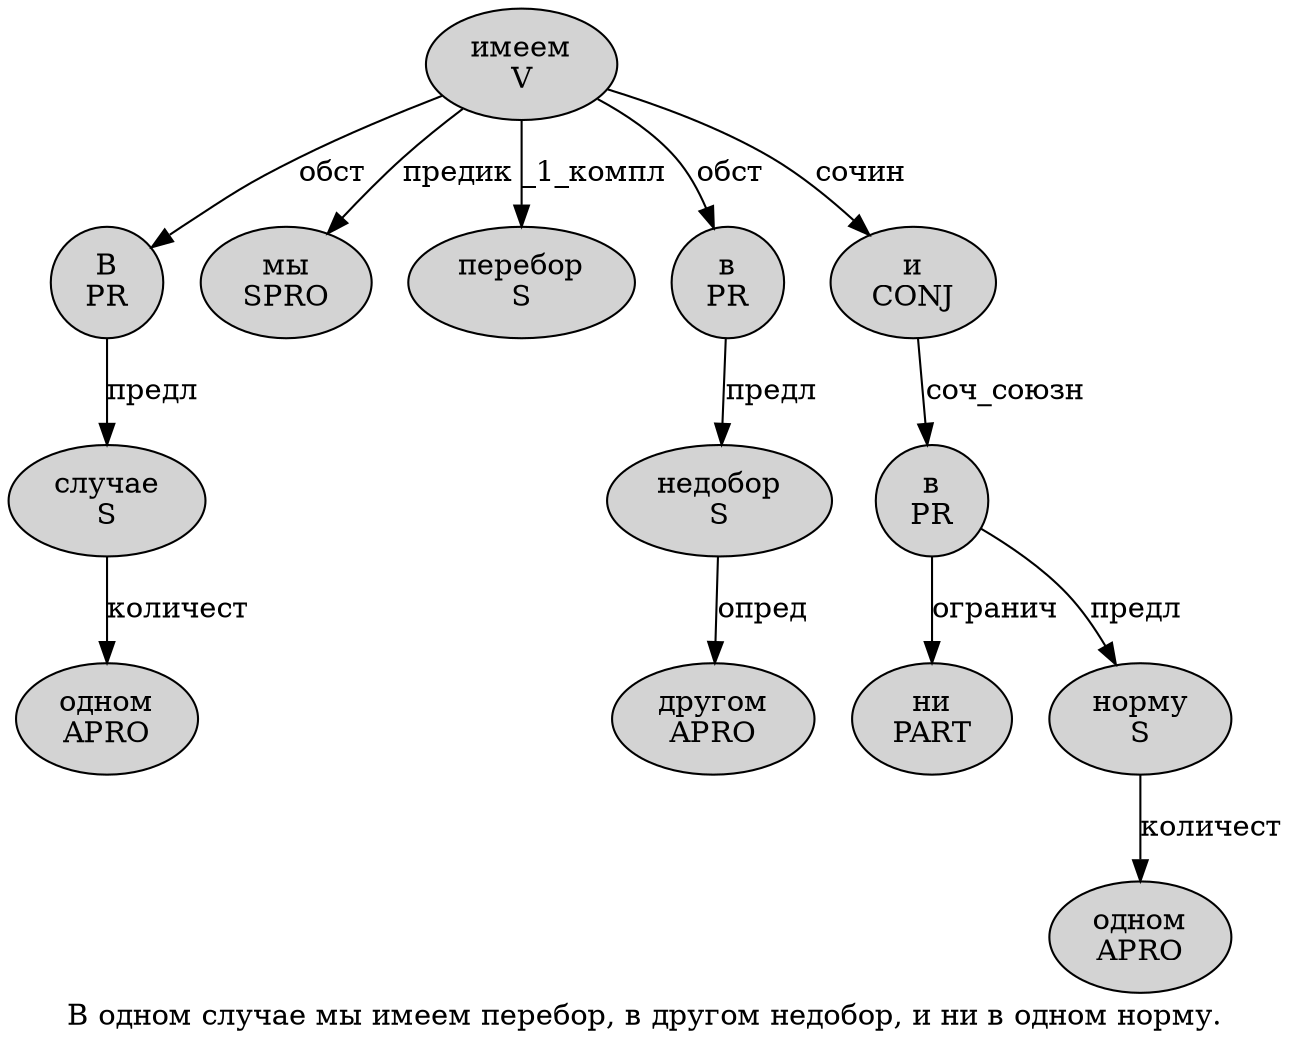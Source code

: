 digraph SENTENCE_3955 {
	graph [label="В одном случае мы имеем перебор, в другом недобор, и ни в одном норму."]
	node [style=filled]
		0 [label="В
PR" color="" fillcolor=lightgray penwidth=1 shape=ellipse]
		1 [label="одном
APRO" color="" fillcolor=lightgray penwidth=1 shape=ellipse]
		2 [label="случае
S" color="" fillcolor=lightgray penwidth=1 shape=ellipse]
		3 [label="мы
SPRO" color="" fillcolor=lightgray penwidth=1 shape=ellipse]
		4 [label="имеем
V" color="" fillcolor=lightgray penwidth=1 shape=ellipse]
		5 [label="перебор
S" color="" fillcolor=lightgray penwidth=1 shape=ellipse]
		7 [label="в
PR" color="" fillcolor=lightgray penwidth=1 shape=ellipse]
		8 [label="другом
APRO" color="" fillcolor=lightgray penwidth=1 shape=ellipse]
		9 [label="недобор
S" color="" fillcolor=lightgray penwidth=1 shape=ellipse]
		11 [label="и
CONJ" color="" fillcolor=lightgray penwidth=1 shape=ellipse]
		12 [label="ни
PART" color="" fillcolor=lightgray penwidth=1 shape=ellipse]
		13 [label="в
PR" color="" fillcolor=lightgray penwidth=1 shape=ellipse]
		14 [label="одном
APRO" color="" fillcolor=lightgray penwidth=1 shape=ellipse]
		15 [label="норму
S" color="" fillcolor=lightgray penwidth=1 shape=ellipse]
			7 -> 9 [label="предл"]
			4 -> 0 [label="обст"]
			4 -> 3 [label="предик"]
			4 -> 5 [label="_1_компл"]
			4 -> 7 [label="обст"]
			4 -> 11 [label="сочин"]
			11 -> 13 [label="соч_союзн"]
			13 -> 12 [label="огранич"]
			13 -> 15 [label="предл"]
			15 -> 14 [label="количест"]
			0 -> 2 [label="предл"]
			9 -> 8 [label="опред"]
			2 -> 1 [label="количест"]
}
